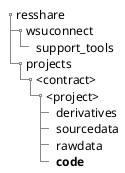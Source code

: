
@startsalt
{
{T 
 +resshare
 ++wsuconnect
 +++support_tools
 ++projects
 +++<contract>
 ++++<project>
 +++++derivatives
 +++++sourcedata
 +++++rawdata
 +++++**code**
}
}

@endsalt